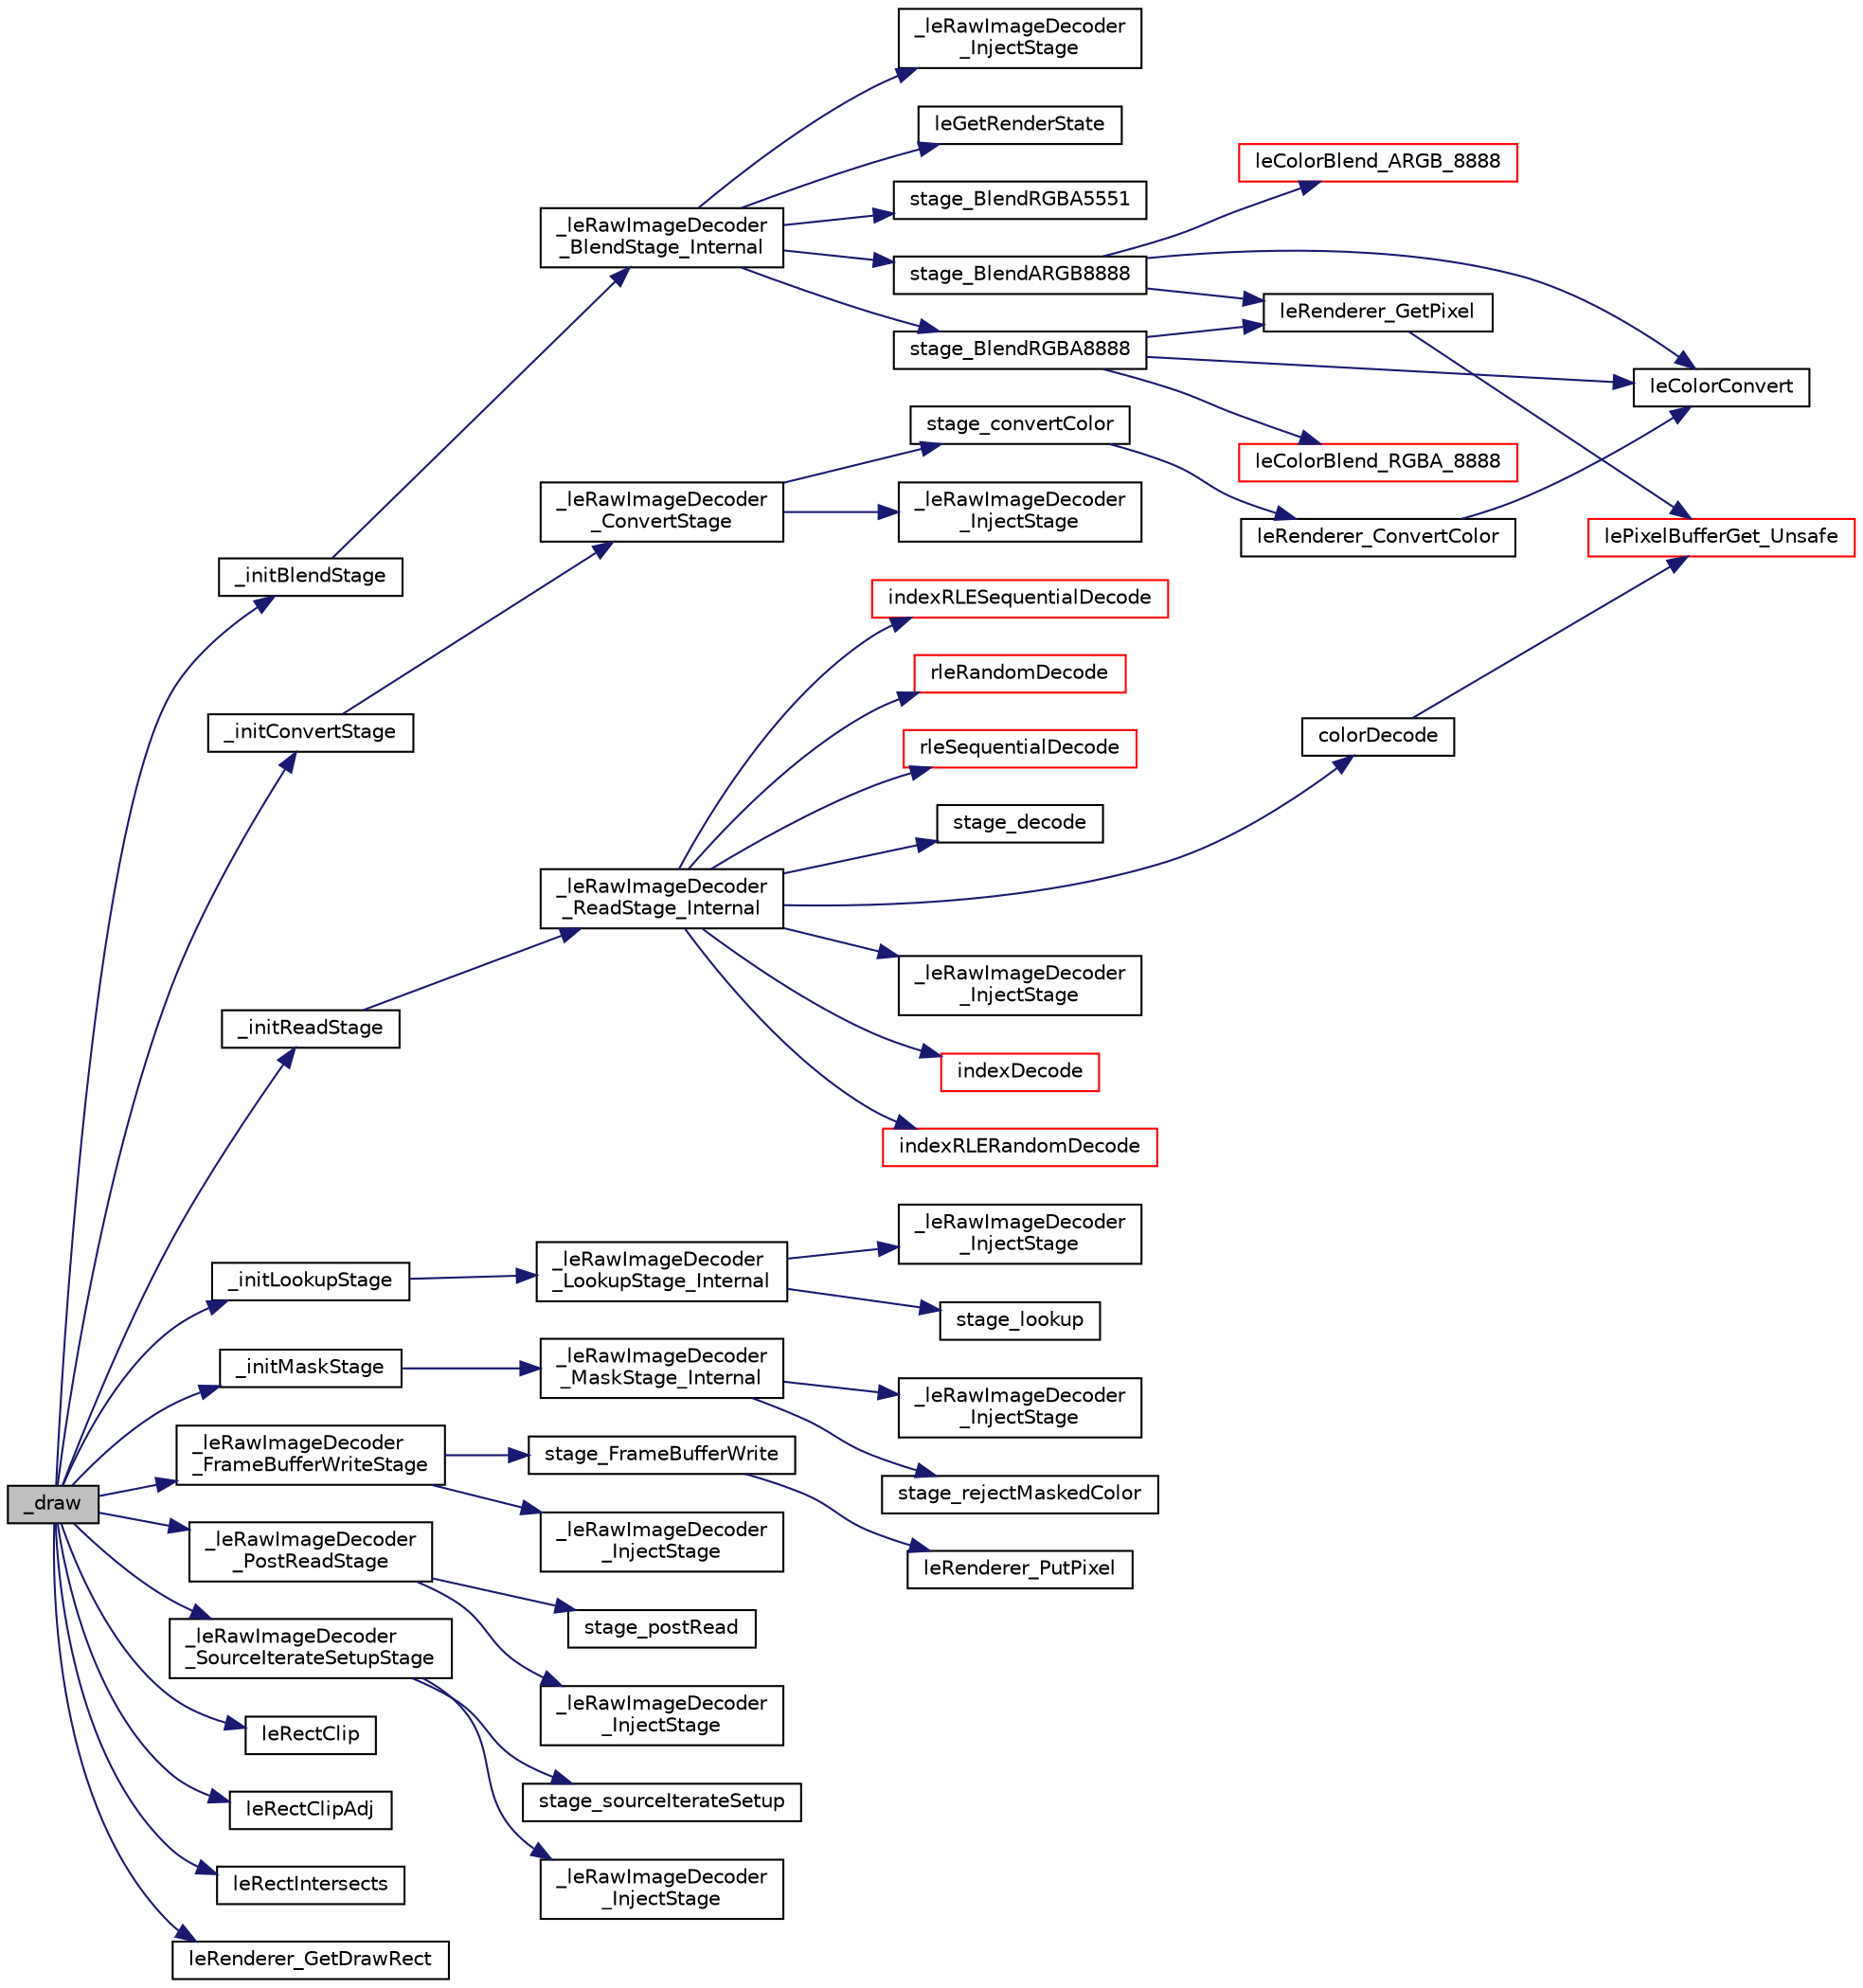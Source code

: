 digraph "_draw"
{
 // LATEX_PDF_SIZE
  edge [fontname="Helvetica",fontsize="10",labelfontname="Helvetica",labelfontsize="10"];
  node [fontname="Helvetica",fontsize="10",shape=record];
  rankdir="LR";
  Node1 [label="_draw",height=0.2,width=0.4,color="black", fillcolor="grey75", style="filled", fontcolor="black",tooltip=" "];
  Node1 -> Node2 [color="midnightblue",fontsize="10",style="solid",fontname="Helvetica"];
  Node2 [label="_initBlendStage",height=0.2,width=0.4,color="black", fillcolor="white", style="filled",URL="$legato__imagedecoder__raw_8c.html#ae84e547d671bf4466be0f35934fa0ef1",tooltip=" "];
  Node2 -> Node3 [color="midnightblue",fontsize="10",style="solid",fontname="Helvetica"];
  Node3 [label="_leRawImageDecoder\l_BlendStage_Internal",height=0.2,width=0.4,color="black", fillcolor="white", style="filled",URL="$legato__imagedecoder__raw_8c.html#a3cc95cd6305fc9ffd898af05ddfc5b69",tooltip=" "];
  Node3 -> Node4 [color="midnightblue",fontsize="10",style="solid",fontname="Helvetica"];
  Node4 [label="_leRawImageDecoder\l_InjectStage",height=0.2,width=0.4,color="black", fillcolor="white", style="filled",URL="$legato__imagedecoder__raw__blend_8c.html#afe19a22091ec64bedbf79fe6f9fdedb2",tooltip=" "];
  Node3 -> Node5 [color="midnightblue",fontsize="10",style="solid",fontname="Helvetica"];
  Node5 [label="leGetRenderState",height=0.2,width=0.4,color="black", fillcolor="white", style="filled",URL="$legato__renderer_8c.html#acf4d7d2f8cb00624604cdb1f8807a166",tooltip=" "];
  Node3 -> Node6 [color="midnightblue",fontsize="10",style="solid",fontname="Helvetica"];
  Node6 [label="stage_BlendARGB8888",height=0.2,width=0.4,color="black", fillcolor="white", style="filled",URL="$legato__imagedecoder__raw__blend_8c.html#a3ca42464ef161512a4835fa837b1753c",tooltip=" "];
  Node6 -> Node7 [color="midnightblue",fontsize="10",style="solid",fontname="Helvetica"];
  Node7 [label="leColorBlend_ARGB_8888",height=0.2,width=0.4,color="red", fillcolor="white", style="filled",URL="$legato__color_8h.html#af80440ac62c3a61c24da0bcff39e634a",tooltip=" "];
  Node6 -> Node10 [color="midnightblue",fontsize="10",style="solid",fontname="Helvetica"];
  Node10 [label="leColorConvert",height=0.2,width=0.4,color="black", fillcolor="white", style="filled",URL="$legato__color_8h.html#a53c185c8a78fff8675a52086fed04f65",tooltip=" "];
  Node6 -> Node11 [color="midnightblue",fontsize="10",style="solid",fontname="Helvetica"];
  Node11 [label="leRenderer_GetPixel",height=0.2,width=0.4,color="black", fillcolor="white", style="filled",URL="$legato__draw_8c.html#a7f26c2ccb229d4d3d7484ba268c9a235",tooltip=" "];
  Node11 -> Node12 [color="midnightblue",fontsize="10",style="solid",fontname="Helvetica"];
  Node12 [label="lePixelBufferGet_Unsafe",height=0.2,width=0.4,color="red", fillcolor="white", style="filled",URL="$legato__pixelbuffer_8c.html#af63ae8ca48e5e5b0b38ada5f66575e41",tooltip=" "];
  Node3 -> Node14 [color="midnightblue",fontsize="10",style="solid",fontname="Helvetica"];
  Node14 [label="stage_BlendRGBA5551",height=0.2,width=0.4,color="black", fillcolor="white", style="filled",URL="$legato__imagedecoder__raw__blend_8c.html#aaa01e9f22d86b482b43c288ef90e19f5",tooltip=" "];
  Node3 -> Node15 [color="midnightblue",fontsize="10",style="solid",fontname="Helvetica"];
  Node15 [label="stage_BlendRGBA8888",height=0.2,width=0.4,color="black", fillcolor="white", style="filled",URL="$legato__imagedecoder__raw__blend_8c.html#a53560bb3482e05abcb541934600d975c",tooltip=" "];
  Node15 -> Node16 [color="midnightblue",fontsize="10",style="solid",fontname="Helvetica"];
  Node16 [label="leColorBlend_RGBA_8888",height=0.2,width=0.4,color="red", fillcolor="white", style="filled",URL="$legato__color_8h.html#ae8d7567769600843b3d253ff899b7175",tooltip=" "];
  Node15 -> Node10 [color="midnightblue",fontsize="10",style="solid",fontname="Helvetica"];
  Node15 -> Node11 [color="midnightblue",fontsize="10",style="solid",fontname="Helvetica"];
  Node1 -> Node17 [color="midnightblue",fontsize="10",style="solid",fontname="Helvetica"];
  Node17 [label="_initConvertStage",height=0.2,width=0.4,color="black", fillcolor="white", style="filled",URL="$legato__imagedecoder__raw_8c.html#a3da3f2023c752b9098cb19aedfd68867",tooltip=" "];
  Node17 -> Node18 [color="midnightblue",fontsize="10",style="solid",fontname="Helvetica"];
  Node18 [label="_leRawImageDecoder\l_ConvertStage",height=0.2,width=0.4,color="black", fillcolor="white", style="filled",URL="$legato__imagedecoder__raw_8c.html#a9bfc7c82e7d09a53dddeb08920da87e3",tooltip=" "];
  Node18 -> Node19 [color="midnightblue",fontsize="10",style="solid",fontname="Helvetica"];
  Node19 [label="_leRawImageDecoder\l_InjectStage",height=0.2,width=0.4,color="black", fillcolor="white", style="filled",URL="$legato__imagedecoder__raw__convert_8c.html#afe19a22091ec64bedbf79fe6f9fdedb2",tooltip=" "];
  Node18 -> Node20 [color="midnightblue",fontsize="10",style="solid",fontname="Helvetica"];
  Node20 [label="stage_convertColor",height=0.2,width=0.4,color="black", fillcolor="white", style="filled",URL="$legato__imagedecoder__raw__convert_8c.html#abad62b03516a6c3b689b41046aebecc6",tooltip=" "];
  Node20 -> Node21 [color="midnightblue",fontsize="10",style="solid",fontname="Helvetica"];
  Node21 [label="leRenderer_ConvertColor",height=0.2,width=0.4,color="black", fillcolor="white", style="filled",URL="$legato__renderer_8c.html#af04e1ea8f24c3768e71d64ae9df02901",tooltip=" "];
  Node21 -> Node10 [color="midnightblue",fontsize="10",style="solid",fontname="Helvetica"];
  Node1 -> Node22 [color="midnightblue",fontsize="10",style="solid",fontname="Helvetica"];
  Node22 [label="_initLookupStage",height=0.2,width=0.4,color="black", fillcolor="white", style="filled",URL="$legato__imagedecoder__raw_8c.html#a05f5f398ebeace8fa7ecfeafd47e759d",tooltip=" "];
  Node22 -> Node23 [color="midnightblue",fontsize="10",style="solid",fontname="Helvetica"];
  Node23 [label="_leRawImageDecoder\l_LookupStage_Internal",height=0.2,width=0.4,color="black", fillcolor="white", style="filled",URL="$legato__imagedecoder__raw_8c.html#a2b4ca555e58f1725177104f76763334d",tooltip=" "];
  Node23 -> Node24 [color="midnightblue",fontsize="10",style="solid",fontname="Helvetica"];
  Node24 [label="_leRawImageDecoder\l_InjectStage",height=0.2,width=0.4,color="black", fillcolor="white", style="filled",URL="$legato__imagedecoder__raw__palette__internal_8c.html#afe19a22091ec64bedbf79fe6f9fdedb2",tooltip=" "];
  Node23 -> Node25 [color="midnightblue",fontsize="10",style="solid",fontname="Helvetica"];
  Node25 [label="stage_lookup",height=0.2,width=0.4,color="black", fillcolor="white", style="filled",URL="$legato__imagedecoder__raw__palette__internal_8c.html#ad4b19ba689938adad37028c54aeea3a6",tooltip=" "];
  Node1 -> Node26 [color="midnightblue",fontsize="10",style="solid",fontname="Helvetica"];
  Node26 [label="_initMaskStage",height=0.2,width=0.4,color="black", fillcolor="white", style="filled",URL="$legato__imagedecoder__raw_8c.html#af9d30663fde1d33ec519e356682cf7b2",tooltip=" "];
  Node26 -> Node27 [color="midnightblue",fontsize="10",style="solid",fontname="Helvetica"];
  Node27 [label="_leRawImageDecoder\l_MaskStage_Internal",height=0.2,width=0.4,color="black", fillcolor="white", style="filled",URL="$legato__imagedecoder__raw_8c.html#ab715560134c817909204507e30dd49d9",tooltip=" "];
  Node27 -> Node28 [color="midnightblue",fontsize="10",style="solid",fontname="Helvetica"];
  Node28 [label="_leRawImageDecoder\l_InjectStage",height=0.2,width=0.4,color="black", fillcolor="white", style="filled",URL="$legato__imagedecoder__raw__mask_8c.html#afe19a22091ec64bedbf79fe6f9fdedb2",tooltip=" "];
  Node27 -> Node29 [color="midnightblue",fontsize="10",style="solid",fontname="Helvetica"];
  Node29 [label="stage_rejectMaskedColor",height=0.2,width=0.4,color="black", fillcolor="white", style="filled",URL="$legato__imagedecoder__raw__mask_8c.html#a06de49c8299aa427261067b34121c5af",tooltip=" "];
  Node1 -> Node30 [color="midnightblue",fontsize="10",style="solid",fontname="Helvetica"];
  Node30 [label="_initReadStage",height=0.2,width=0.4,color="black", fillcolor="white", style="filled",URL="$legato__imagedecoder__raw_8c.html#a9824b1b7a536b18f5267b987211dd284",tooltip=" "];
  Node30 -> Node31 [color="midnightblue",fontsize="10",style="solid",fontname="Helvetica"];
  Node31 [label="_leRawImageDecoder\l_ReadStage_Internal",height=0.2,width=0.4,color="black", fillcolor="white", style="filled",URL="$legato__imagedecoder__raw_8c.html#afc2a3e7180571030555a50171db7ee49",tooltip=" "];
  Node31 -> Node32 [color="midnightblue",fontsize="10",style="solid",fontname="Helvetica"];
  Node32 [label="_leRawImageDecoder\l_InjectStage",height=0.2,width=0.4,color="black", fillcolor="white", style="filled",URL="$legato__imagedecoder__raw__read__internal_8c.html#afe19a22091ec64bedbf79fe6f9fdedb2",tooltip=" "];
  Node31 -> Node33 [color="midnightblue",fontsize="10",style="solid",fontname="Helvetica"];
  Node33 [label="colorDecode",height=0.2,width=0.4,color="black", fillcolor="white", style="filled",URL="$legato__imagedecoder__raw__read__internal_8c.html#aafcb7463372ac88bc422c8c3c90d4798",tooltip=" "];
  Node33 -> Node12 [color="midnightblue",fontsize="10",style="solid",fontname="Helvetica"];
  Node31 -> Node34 [color="midnightblue",fontsize="10",style="solid",fontname="Helvetica"];
  Node34 [label="indexDecode",height=0.2,width=0.4,color="red", fillcolor="white", style="filled",URL="$legato__imagedecoder__raw__read__internal_8c.html#a3894457db0b74e9b3642d2815366c3d3",tooltip=" "];
  Node31 -> Node36 [color="midnightblue",fontsize="10",style="solid",fontname="Helvetica"];
  Node36 [label="indexRLERandomDecode",height=0.2,width=0.4,color="red", fillcolor="white", style="filled",URL="$legato__imagedecoder__raw__read__internal_8c.html#a3c0f03074b0346cc74ce7ef5e334e5b4",tooltip=" "];
  Node31 -> Node40 [color="midnightblue",fontsize="10",style="solid",fontname="Helvetica"];
  Node40 [label="indexRLESequentialDecode",height=0.2,width=0.4,color="red", fillcolor="white", style="filled",URL="$legato__imagedecoder__raw__read__internal_8c.html#a136e9ddd432e8667037a8c3c14459087",tooltip=" "];
  Node31 -> Node41 [color="midnightblue",fontsize="10",style="solid",fontname="Helvetica"];
  Node41 [label="rleRandomDecode",height=0.2,width=0.4,color="red", fillcolor="white", style="filled",URL="$legato__imagedecoder__raw__read__internal_8c.html#ae83e04290061277cc90f2f03533abd01",tooltip=" "];
  Node31 -> Node42 [color="midnightblue",fontsize="10",style="solid",fontname="Helvetica"];
  Node42 [label="rleSequentialDecode",height=0.2,width=0.4,color="red", fillcolor="white", style="filled",URL="$legato__imagedecoder__raw__read__internal_8c.html#a402e421ec3262481ca0413889f2454c2",tooltip=" "];
  Node31 -> Node43 [color="midnightblue",fontsize="10",style="solid",fontname="Helvetica"];
  Node43 [label="stage_decode",height=0.2,width=0.4,color="black", fillcolor="white", style="filled",URL="$legato__imagedecoder__raw__read__internal_8c.html#a4cb5c4433c3aa5efbe365eb2f48ba5c5",tooltip=" "];
  Node1 -> Node44 [color="midnightblue",fontsize="10",style="solid",fontname="Helvetica"];
  Node44 [label="_leRawImageDecoder\l_FrameBufferWriteStage",height=0.2,width=0.4,color="black", fillcolor="white", style="filled",URL="$legato__imagedecoder__raw_8c.html#aa304548661433ffbc1fa8654237a37f1",tooltip=" "];
  Node44 -> Node45 [color="midnightblue",fontsize="10",style="solid",fontname="Helvetica"];
  Node45 [label="_leRawImageDecoder\l_InjectStage",height=0.2,width=0.4,color="black", fillcolor="white", style="filled",URL="$legato__imagedecoder__raw__write_8c.html#afe19a22091ec64bedbf79fe6f9fdedb2",tooltip=" "];
  Node44 -> Node46 [color="midnightblue",fontsize="10",style="solid",fontname="Helvetica"];
  Node46 [label="stage_FrameBufferWrite",height=0.2,width=0.4,color="black", fillcolor="white", style="filled",URL="$legato__imagedecoder__raw__write_8c.html#a575d10c32b9210efee4a03729d8991a8",tooltip=" "];
  Node46 -> Node47 [color="midnightblue",fontsize="10",style="solid",fontname="Helvetica"];
  Node47 [label="leRenderer_PutPixel",height=0.2,width=0.4,color="black", fillcolor="white", style="filled",URL="$legato__draw_8c.html#a5bd8b3cb9a506b9253c8f3dcf1b8df31",tooltip=" "];
  Node1 -> Node48 [color="midnightblue",fontsize="10",style="solid",fontname="Helvetica"];
  Node48 [label="_leRawImageDecoder\l_PostReadStage",height=0.2,width=0.4,color="black", fillcolor="white", style="filled",URL="$legato__imagedecoder__raw_8c.html#affa2da6eeda26e4ad49815f2e26ffda7",tooltip=" "];
  Node48 -> Node49 [color="midnightblue",fontsize="10",style="solid",fontname="Helvetica"];
  Node49 [label="_leRawImageDecoder\l_InjectStage",height=0.2,width=0.4,color="black", fillcolor="white", style="filled",URL="$legato__imagedecoder__raw__scale_8c.html#afe19a22091ec64bedbf79fe6f9fdedb2",tooltip=" "];
  Node48 -> Node50 [color="midnightblue",fontsize="10",style="solid",fontname="Helvetica"];
  Node50 [label="stage_postRead",height=0.2,width=0.4,color="black", fillcolor="white", style="filled",URL="$legato__imagedecoder__raw__scale_8c.html#af46f61192270e1e5d5b33cc41238ce56",tooltip=" "];
  Node1 -> Node51 [color="midnightblue",fontsize="10",style="solid",fontname="Helvetica"];
  Node51 [label="_leRawImageDecoder\l_SourceIterateSetupStage",height=0.2,width=0.4,color="black", fillcolor="white", style="filled",URL="$legato__imagedecoder__raw_8c.html#ae48771936903a1fe442232e37c446297",tooltip=" "];
  Node51 -> Node52 [color="midnightblue",fontsize="10",style="solid",fontname="Helvetica"];
  Node52 [label="_leRawImageDecoder\l_InjectStage",height=0.2,width=0.4,color="black", fillcolor="white", style="filled",URL="$legato__imagedecoder__raw__setup_8c.html#afe19a22091ec64bedbf79fe6f9fdedb2",tooltip=" "];
  Node51 -> Node53 [color="midnightblue",fontsize="10",style="solid",fontname="Helvetica"];
  Node53 [label="stage_sourceIterateSetup",height=0.2,width=0.4,color="black", fillcolor="white", style="filled",URL="$legato__imagedecoder__raw__setup_8c.html#a7c3a07d43e7f78f5700590638c4189a1",tooltip=" "];
  Node1 -> Node54 [color="midnightblue",fontsize="10",style="solid",fontname="Helvetica"];
  Node54 [label="leRectClip",height=0.2,width=0.4,color="black", fillcolor="white", style="filled",URL="$legato__rect_8c.html#ac19d2a378a0bed1eb149afa2c07256be",tooltip=" "];
  Node1 -> Node55 [color="midnightblue",fontsize="10",style="solid",fontname="Helvetica"];
  Node55 [label="leRectClipAdj",height=0.2,width=0.4,color="black", fillcolor="white", style="filled",URL="$legato__rect_8c.html#a2d558c00bd20e442c53a04cc9db2edf0",tooltip=" "];
  Node1 -> Node56 [color="midnightblue",fontsize="10",style="solid",fontname="Helvetica"];
  Node56 [label="leRectIntersects",height=0.2,width=0.4,color="black", fillcolor="white", style="filled",URL="$legato__rect_8c.html#a3ae2e8d6ed6a3a5af11b9273fb02195d",tooltip=" "];
  Node1 -> Node57 [color="midnightblue",fontsize="10",style="solid",fontname="Helvetica"];
  Node57 [label="leRenderer_GetDrawRect",height=0.2,width=0.4,color="black", fillcolor="white", style="filled",URL="$legato__renderer_8c.html#ab91ad7ca9e07300ad2a09a4c6d36f23b",tooltip=" "];
}
